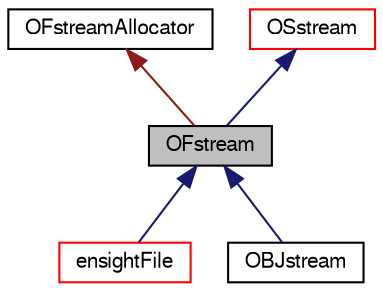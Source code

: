 digraph "OFstream"
{
  bgcolor="transparent";
  edge [fontname="FreeSans",fontsize="10",labelfontname="FreeSans",labelfontsize="10"];
  node [fontname="FreeSans",fontsize="10",shape=record];
  Node0 [label="OFstream",height=0.2,width=0.4,color="black", fillcolor="grey75", style="filled", fontcolor="black"];
  Node1 -> Node0 [dir="back",color="firebrick4",fontsize="10",style="solid",fontname="FreeSans"];
  Node1 [label="OFstreamAllocator",height=0.2,width=0.4,color="black",URL="$a26186.html",tooltip="A std::ostream with ability to handle compressed files. "];
  Node2 -> Node0 [dir="back",color="midnightblue",fontsize="10",style="solid",fontname="FreeSans"];
  Node2 [label="OSstream",height=0.2,width=0.4,color="red",URL="$a26290.html",tooltip="Generic output stream. "];
  Node0 -> Node5 [dir="back",color="midnightblue",fontsize="10",style="solid",fontname="FreeSans"];
  Node5 [label="ensightFile",height=0.2,width=0.4,color="red",URL="$a21298.html",tooltip="Ensight output with specialized write() for strings, integers and floats. Correctly handles binary wr..."];
  Node0 -> Node7 [dir="back",color="midnightblue",fontsize="10",style="solid",fontname="FreeSans"];
  Node7 [label="OBJstream",height=0.2,width=0.4,color="black",URL="$a29606.html",tooltip="OFstream which keeps track of vertices. "];
}
